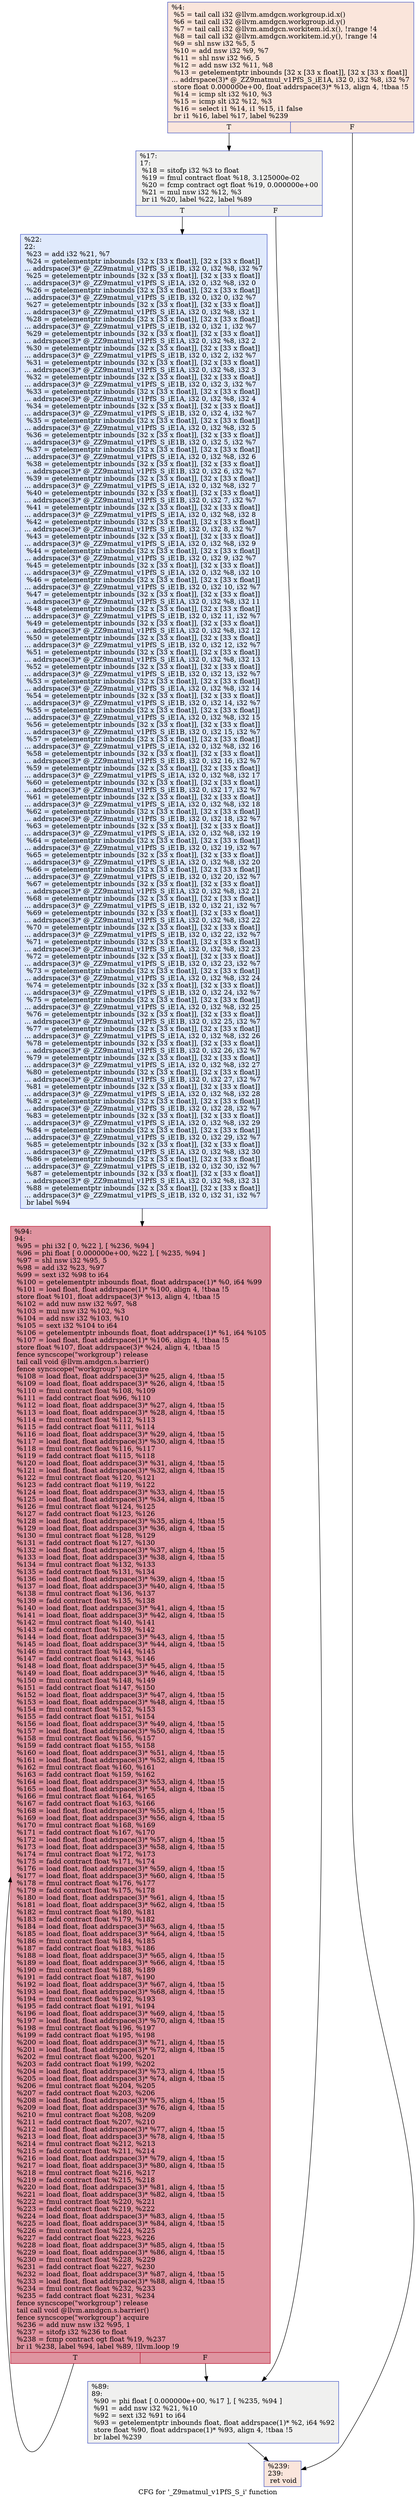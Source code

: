 digraph "CFG for '_Z9matmul_v1PfS_S_i' function" {
	label="CFG for '_Z9matmul_v1PfS_S_i' function";

	Node0x458ff30 [shape=record,color="#3d50c3ff", style=filled, fillcolor="#f4c5ad70",label="{%4:\l  %5 = tail call i32 @llvm.amdgcn.workgroup.id.x()\l  %6 = tail call i32 @llvm.amdgcn.workgroup.id.y()\l  %7 = tail call i32 @llvm.amdgcn.workitem.id.x(), !range !4\l  %8 = tail call i32 @llvm.amdgcn.workitem.id.y(), !range !4\l  %9 = shl nsw i32 %5, 5\l  %10 = add nsw i32 %9, %7\l  %11 = shl nsw i32 %6, 5\l  %12 = add nsw i32 %11, %8\l  %13 = getelementptr inbounds [32 x [33 x float]], [32 x [33 x float]]\l... addrspace(3)* @_ZZ9matmul_v1PfS_S_iE1A, i32 0, i32 %8, i32 %7\l  store float 0.000000e+00, float addrspace(3)* %13, align 4, !tbaa !5\l  %14 = icmp slt i32 %10, %3\l  %15 = icmp slt i32 %12, %3\l  %16 = select i1 %14, i1 %15, i1 false\l  br i1 %16, label %17, label %239\l|{<s0>T|<s1>F}}"];
	Node0x458ff30:s0 -> Node0x4591900;
	Node0x458ff30:s1 -> Node0x4593230;
	Node0x4591900 [shape=record,color="#3d50c3ff", style=filled, fillcolor="#dedcdb70",label="{%17:\l17:                                               \l  %18 = sitofp i32 %3 to float\l  %19 = fmul contract float %18, 3.125000e-02\l  %20 = fcmp contract ogt float %19, 0.000000e+00\l  %21 = mul nsw i32 %12, %3\l  br i1 %20, label %22, label %89\l|{<s0>T|<s1>F}}"];
	Node0x4591900:s0 -> Node0x4593590;
	Node0x4591900:s1 -> Node0x4593620;
	Node0x4593590 [shape=record,color="#3d50c3ff", style=filled, fillcolor="#b9d0f970",label="{%22:\l22:                                               \l  %23 = add i32 %21, %7\l  %24 = getelementptr inbounds [32 x [33 x float]], [32 x [33 x float]]\l... addrspace(3)* @_ZZ9matmul_v1PfS_S_iE1B, i32 0, i32 %8, i32 %7\l  %25 = getelementptr inbounds [32 x [33 x float]], [32 x [33 x float]]\l... addrspace(3)* @_ZZ9matmul_v1PfS_S_iE1A, i32 0, i32 %8, i32 0\l  %26 = getelementptr inbounds [32 x [33 x float]], [32 x [33 x float]]\l... addrspace(3)* @_ZZ9matmul_v1PfS_S_iE1B, i32 0, i32 0, i32 %7\l  %27 = getelementptr inbounds [32 x [33 x float]], [32 x [33 x float]]\l... addrspace(3)* @_ZZ9matmul_v1PfS_S_iE1A, i32 0, i32 %8, i32 1\l  %28 = getelementptr inbounds [32 x [33 x float]], [32 x [33 x float]]\l... addrspace(3)* @_ZZ9matmul_v1PfS_S_iE1B, i32 0, i32 1, i32 %7\l  %29 = getelementptr inbounds [32 x [33 x float]], [32 x [33 x float]]\l... addrspace(3)* @_ZZ9matmul_v1PfS_S_iE1A, i32 0, i32 %8, i32 2\l  %30 = getelementptr inbounds [32 x [33 x float]], [32 x [33 x float]]\l... addrspace(3)* @_ZZ9matmul_v1PfS_S_iE1B, i32 0, i32 2, i32 %7\l  %31 = getelementptr inbounds [32 x [33 x float]], [32 x [33 x float]]\l... addrspace(3)* @_ZZ9matmul_v1PfS_S_iE1A, i32 0, i32 %8, i32 3\l  %32 = getelementptr inbounds [32 x [33 x float]], [32 x [33 x float]]\l... addrspace(3)* @_ZZ9matmul_v1PfS_S_iE1B, i32 0, i32 3, i32 %7\l  %33 = getelementptr inbounds [32 x [33 x float]], [32 x [33 x float]]\l... addrspace(3)* @_ZZ9matmul_v1PfS_S_iE1A, i32 0, i32 %8, i32 4\l  %34 = getelementptr inbounds [32 x [33 x float]], [32 x [33 x float]]\l... addrspace(3)* @_ZZ9matmul_v1PfS_S_iE1B, i32 0, i32 4, i32 %7\l  %35 = getelementptr inbounds [32 x [33 x float]], [32 x [33 x float]]\l... addrspace(3)* @_ZZ9matmul_v1PfS_S_iE1A, i32 0, i32 %8, i32 5\l  %36 = getelementptr inbounds [32 x [33 x float]], [32 x [33 x float]]\l... addrspace(3)* @_ZZ9matmul_v1PfS_S_iE1B, i32 0, i32 5, i32 %7\l  %37 = getelementptr inbounds [32 x [33 x float]], [32 x [33 x float]]\l... addrspace(3)* @_ZZ9matmul_v1PfS_S_iE1A, i32 0, i32 %8, i32 6\l  %38 = getelementptr inbounds [32 x [33 x float]], [32 x [33 x float]]\l... addrspace(3)* @_ZZ9matmul_v1PfS_S_iE1B, i32 0, i32 6, i32 %7\l  %39 = getelementptr inbounds [32 x [33 x float]], [32 x [33 x float]]\l... addrspace(3)* @_ZZ9matmul_v1PfS_S_iE1A, i32 0, i32 %8, i32 7\l  %40 = getelementptr inbounds [32 x [33 x float]], [32 x [33 x float]]\l... addrspace(3)* @_ZZ9matmul_v1PfS_S_iE1B, i32 0, i32 7, i32 %7\l  %41 = getelementptr inbounds [32 x [33 x float]], [32 x [33 x float]]\l... addrspace(3)* @_ZZ9matmul_v1PfS_S_iE1A, i32 0, i32 %8, i32 8\l  %42 = getelementptr inbounds [32 x [33 x float]], [32 x [33 x float]]\l... addrspace(3)* @_ZZ9matmul_v1PfS_S_iE1B, i32 0, i32 8, i32 %7\l  %43 = getelementptr inbounds [32 x [33 x float]], [32 x [33 x float]]\l... addrspace(3)* @_ZZ9matmul_v1PfS_S_iE1A, i32 0, i32 %8, i32 9\l  %44 = getelementptr inbounds [32 x [33 x float]], [32 x [33 x float]]\l... addrspace(3)* @_ZZ9matmul_v1PfS_S_iE1B, i32 0, i32 9, i32 %7\l  %45 = getelementptr inbounds [32 x [33 x float]], [32 x [33 x float]]\l... addrspace(3)* @_ZZ9matmul_v1PfS_S_iE1A, i32 0, i32 %8, i32 10\l  %46 = getelementptr inbounds [32 x [33 x float]], [32 x [33 x float]]\l... addrspace(3)* @_ZZ9matmul_v1PfS_S_iE1B, i32 0, i32 10, i32 %7\l  %47 = getelementptr inbounds [32 x [33 x float]], [32 x [33 x float]]\l... addrspace(3)* @_ZZ9matmul_v1PfS_S_iE1A, i32 0, i32 %8, i32 11\l  %48 = getelementptr inbounds [32 x [33 x float]], [32 x [33 x float]]\l... addrspace(3)* @_ZZ9matmul_v1PfS_S_iE1B, i32 0, i32 11, i32 %7\l  %49 = getelementptr inbounds [32 x [33 x float]], [32 x [33 x float]]\l... addrspace(3)* @_ZZ9matmul_v1PfS_S_iE1A, i32 0, i32 %8, i32 12\l  %50 = getelementptr inbounds [32 x [33 x float]], [32 x [33 x float]]\l... addrspace(3)* @_ZZ9matmul_v1PfS_S_iE1B, i32 0, i32 12, i32 %7\l  %51 = getelementptr inbounds [32 x [33 x float]], [32 x [33 x float]]\l... addrspace(3)* @_ZZ9matmul_v1PfS_S_iE1A, i32 0, i32 %8, i32 13\l  %52 = getelementptr inbounds [32 x [33 x float]], [32 x [33 x float]]\l... addrspace(3)* @_ZZ9matmul_v1PfS_S_iE1B, i32 0, i32 13, i32 %7\l  %53 = getelementptr inbounds [32 x [33 x float]], [32 x [33 x float]]\l... addrspace(3)* @_ZZ9matmul_v1PfS_S_iE1A, i32 0, i32 %8, i32 14\l  %54 = getelementptr inbounds [32 x [33 x float]], [32 x [33 x float]]\l... addrspace(3)* @_ZZ9matmul_v1PfS_S_iE1B, i32 0, i32 14, i32 %7\l  %55 = getelementptr inbounds [32 x [33 x float]], [32 x [33 x float]]\l... addrspace(3)* @_ZZ9matmul_v1PfS_S_iE1A, i32 0, i32 %8, i32 15\l  %56 = getelementptr inbounds [32 x [33 x float]], [32 x [33 x float]]\l... addrspace(3)* @_ZZ9matmul_v1PfS_S_iE1B, i32 0, i32 15, i32 %7\l  %57 = getelementptr inbounds [32 x [33 x float]], [32 x [33 x float]]\l... addrspace(3)* @_ZZ9matmul_v1PfS_S_iE1A, i32 0, i32 %8, i32 16\l  %58 = getelementptr inbounds [32 x [33 x float]], [32 x [33 x float]]\l... addrspace(3)* @_ZZ9matmul_v1PfS_S_iE1B, i32 0, i32 16, i32 %7\l  %59 = getelementptr inbounds [32 x [33 x float]], [32 x [33 x float]]\l... addrspace(3)* @_ZZ9matmul_v1PfS_S_iE1A, i32 0, i32 %8, i32 17\l  %60 = getelementptr inbounds [32 x [33 x float]], [32 x [33 x float]]\l... addrspace(3)* @_ZZ9matmul_v1PfS_S_iE1B, i32 0, i32 17, i32 %7\l  %61 = getelementptr inbounds [32 x [33 x float]], [32 x [33 x float]]\l... addrspace(3)* @_ZZ9matmul_v1PfS_S_iE1A, i32 0, i32 %8, i32 18\l  %62 = getelementptr inbounds [32 x [33 x float]], [32 x [33 x float]]\l... addrspace(3)* @_ZZ9matmul_v1PfS_S_iE1B, i32 0, i32 18, i32 %7\l  %63 = getelementptr inbounds [32 x [33 x float]], [32 x [33 x float]]\l... addrspace(3)* @_ZZ9matmul_v1PfS_S_iE1A, i32 0, i32 %8, i32 19\l  %64 = getelementptr inbounds [32 x [33 x float]], [32 x [33 x float]]\l... addrspace(3)* @_ZZ9matmul_v1PfS_S_iE1B, i32 0, i32 19, i32 %7\l  %65 = getelementptr inbounds [32 x [33 x float]], [32 x [33 x float]]\l... addrspace(3)* @_ZZ9matmul_v1PfS_S_iE1A, i32 0, i32 %8, i32 20\l  %66 = getelementptr inbounds [32 x [33 x float]], [32 x [33 x float]]\l... addrspace(3)* @_ZZ9matmul_v1PfS_S_iE1B, i32 0, i32 20, i32 %7\l  %67 = getelementptr inbounds [32 x [33 x float]], [32 x [33 x float]]\l... addrspace(3)* @_ZZ9matmul_v1PfS_S_iE1A, i32 0, i32 %8, i32 21\l  %68 = getelementptr inbounds [32 x [33 x float]], [32 x [33 x float]]\l... addrspace(3)* @_ZZ9matmul_v1PfS_S_iE1B, i32 0, i32 21, i32 %7\l  %69 = getelementptr inbounds [32 x [33 x float]], [32 x [33 x float]]\l... addrspace(3)* @_ZZ9matmul_v1PfS_S_iE1A, i32 0, i32 %8, i32 22\l  %70 = getelementptr inbounds [32 x [33 x float]], [32 x [33 x float]]\l... addrspace(3)* @_ZZ9matmul_v1PfS_S_iE1B, i32 0, i32 22, i32 %7\l  %71 = getelementptr inbounds [32 x [33 x float]], [32 x [33 x float]]\l... addrspace(3)* @_ZZ9matmul_v1PfS_S_iE1A, i32 0, i32 %8, i32 23\l  %72 = getelementptr inbounds [32 x [33 x float]], [32 x [33 x float]]\l... addrspace(3)* @_ZZ9matmul_v1PfS_S_iE1B, i32 0, i32 23, i32 %7\l  %73 = getelementptr inbounds [32 x [33 x float]], [32 x [33 x float]]\l... addrspace(3)* @_ZZ9matmul_v1PfS_S_iE1A, i32 0, i32 %8, i32 24\l  %74 = getelementptr inbounds [32 x [33 x float]], [32 x [33 x float]]\l... addrspace(3)* @_ZZ9matmul_v1PfS_S_iE1B, i32 0, i32 24, i32 %7\l  %75 = getelementptr inbounds [32 x [33 x float]], [32 x [33 x float]]\l... addrspace(3)* @_ZZ9matmul_v1PfS_S_iE1A, i32 0, i32 %8, i32 25\l  %76 = getelementptr inbounds [32 x [33 x float]], [32 x [33 x float]]\l... addrspace(3)* @_ZZ9matmul_v1PfS_S_iE1B, i32 0, i32 25, i32 %7\l  %77 = getelementptr inbounds [32 x [33 x float]], [32 x [33 x float]]\l... addrspace(3)* @_ZZ9matmul_v1PfS_S_iE1A, i32 0, i32 %8, i32 26\l  %78 = getelementptr inbounds [32 x [33 x float]], [32 x [33 x float]]\l... addrspace(3)* @_ZZ9matmul_v1PfS_S_iE1B, i32 0, i32 26, i32 %7\l  %79 = getelementptr inbounds [32 x [33 x float]], [32 x [33 x float]]\l... addrspace(3)* @_ZZ9matmul_v1PfS_S_iE1A, i32 0, i32 %8, i32 27\l  %80 = getelementptr inbounds [32 x [33 x float]], [32 x [33 x float]]\l... addrspace(3)* @_ZZ9matmul_v1PfS_S_iE1B, i32 0, i32 27, i32 %7\l  %81 = getelementptr inbounds [32 x [33 x float]], [32 x [33 x float]]\l... addrspace(3)* @_ZZ9matmul_v1PfS_S_iE1A, i32 0, i32 %8, i32 28\l  %82 = getelementptr inbounds [32 x [33 x float]], [32 x [33 x float]]\l... addrspace(3)* @_ZZ9matmul_v1PfS_S_iE1B, i32 0, i32 28, i32 %7\l  %83 = getelementptr inbounds [32 x [33 x float]], [32 x [33 x float]]\l... addrspace(3)* @_ZZ9matmul_v1PfS_S_iE1A, i32 0, i32 %8, i32 29\l  %84 = getelementptr inbounds [32 x [33 x float]], [32 x [33 x float]]\l... addrspace(3)* @_ZZ9matmul_v1PfS_S_iE1B, i32 0, i32 29, i32 %7\l  %85 = getelementptr inbounds [32 x [33 x float]], [32 x [33 x float]]\l... addrspace(3)* @_ZZ9matmul_v1PfS_S_iE1A, i32 0, i32 %8, i32 30\l  %86 = getelementptr inbounds [32 x [33 x float]], [32 x [33 x float]]\l... addrspace(3)* @_ZZ9matmul_v1PfS_S_iE1B, i32 0, i32 30, i32 %7\l  %87 = getelementptr inbounds [32 x [33 x float]], [32 x [33 x float]]\l... addrspace(3)* @_ZZ9matmul_v1PfS_S_iE1A, i32 0, i32 %8, i32 31\l  %88 = getelementptr inbounds [32 x [33 x float]], [32 x [33 x float]]\l... addrspace(3)* @_ZZ9matmul_v1PfS_S_iE1B, i32 0, i32 31, i32 %7\l  br label %94\l}"];
	Node0x4593590 -> Node0x4597990;
	Node0x4593620 [shape=record,color="#3d50c3ff", style=filled, fillcolor="#dedcdb70",label="{%89:\l89:                                               \l  %90 = phi float [ 0.000000e+00, %17 ], [ %235, %94 ]\l  %91 = add nsw i32 %21, %10\l  %92 = sext i32 %91 to i64\l  %93 = getelementptr inbounds float, float addrspace(1)* %2, i64 %92\l  store float %90, float addrspace(1)* %93, align 4, !tbaa !5\l  br label %239\l}"];
	Node0x4593620 -> Node0x4593230;
	Node0x4597990 [shape=record,color="#b70d28ff", style=filled, fillcolor="#b70d2870",label="{%94:\l94:                                               \l  %95 = phi i32 [ 0, %22 ], [ %236, %94 ]\l  %96 = phi float [ 0.000000e+00, %22 ], [ %235, %94 ]\l  %97 = shl nsw i32 %95, 5\l  %98 = add i32 %23, %97\l  %99 = sext i32 %98 to i64\l  %100 = getelementptr inbounds float, float addrspace(1)* %0, i64 %99\l  %101 = load float, float addrspace(1)* %100, align 4, !tbaa !5\l  store float %101, float addrspace(3)* %13, align 4, !tbaa !5\l  %102 = add nuw nsw i32 %97, %8\l  %103 = mul nsw i32 %102, %3\l  %104 = add nsw i32 %103, %10\l  %105 = sext i32 %104 to i64\l  %106 = getelementptr inbounds float, float addrspace(1)* %1, i64 %105\l  %107 = load float, float addrspace(1)* %106, align 4, !tbaa !5\l  store float %107, float addrspace(3)* %24, align 4, !tbaa !5\l  fence syncscope(\"workgroup\") release\l  tail call void @llvm.amdgcn.s.barrier()\l  fence syncscope(\"workgroup\") acquire\l  %108 = load float, float addrspace(3)* %25, align 4, !tbaa !5\l  %109 = load float, float addrspace(3)* %26, align 4, !tbaa !5\l  %110 = fmul contract float %108, %109\l  %111 = fadd contract float %96, %110\l  %112 = load float, float addrspace(3)* %27, align 4, !tbaa !5\l  %113 = load float, float addrspace(3)* %28, align 4, !tbaa !5\l  %114 = fmul contract float %112, %113\l  %115 = fadd contract float %111, %114\l  %116 = load float, float addrspace(3)* %29, align 4, !tbaa !5\l  %117 = load float, float addrspace(3)* %30, align 4, !tbaa !5\l  %118 = fmul contract float %116, %117\l  %119 = fadd contract float %115, %118\l  %120 = load float, float addrspace(3)* %31, align 4, !tbaa !5\l  %121 = load float, float addrspace(3)* %32, align 4, !tbaa !5\l  %122 = fmul contract float %120, %121\l  %123 = fadd contract float %119, %122\l  %124 = load float, float addrspace(3)* %33, align 4, !tbaa !5\l  %125 = load float, float addrspace(3)* %34, align 4, !tbaa !5\l  %126 = fmul contract float %124, %125\l  %127 = fadd contract float %123, %126\l  %128 = load float, float addrspace(3)* %35, align 4, !tbaa !5\l  %129 = load float, float addrspace(3)* %36, align 4, !tbaa !5\l  %130 = fmul contract float %128, %129\l  %131 = fadd contract float %127, %130\l  %132 = load float, float addrspace(3)* %37, align 4, !tbaa !5\l  %133 = load float, float addrspace(3)* %38, align 4, !tbaa !5\l  %134 = fmul contract float %132, %133\l  %135 = fadd contract float %131, %134\l  %136 = load float, float addrspace(3)* %39, align 4, !tbaa !5\l  %137 = load float, float addrspace(3)* %40, align 4, !tbaa !5\l  %138 = fmul contract float %136, %137\l  %139 = fadd contract float %135, %138\l  %140 = load float, float addrspace(3)* %41, align 4, !tbaa !5\l  %141 = load float, float addrspace(3)* %42, align 4, !tbaa !5\l  %142 = fmul contract float %140, %141\l  %143 = fadd contract float %139, %142\l  %144 = load float, float addrspace(3)* %43, align 4, !tbaa !5\l  %145 = load float, float addrspace(3)* %44, align 4, !tbaa !5\l  %146 = fmul contract float %144, %145\l  %147 = fadd contract float %143, %146\l  %148 = load float, float addrspace(3)* %45, align 4, !tbaa !5\l  %149 = load float, float addrspace(3)* %46, align 4, !tbaa !5\l  %150 = fmul contract float %148, %149\l  %151 = fadd contract float %147, %150\l  %152 = load float, float addrspace(3)* %47, align 4, !tbaa !5\l  %153 = load float, float addrspace(3)* %48, align 4, !tbaa !5\l  %154 = fmul contract float %152, %153\l  %155 = fadd contract float %151, %154\l  %156 = load float, float addrspace(3)* %49, align 4, !tbaa !5\l  %157 = load float, float addrspace(3)* %50, align 4, !tbaa !5\l  %158 = fmul contract float %156, %157\l  %159 = fadd contract float %155, %158\l  %160 = load float, float addrspace(3)* %51, align 4, !tbaa !5\l  %161 = load float, float addrspace(3)* %52, align 4, !tbaa !5\l  %162 = fmul contract float %160, %161\l  %163 = fadd contract float %159, %162\l  %164 = load float, float addrspace(3)* %53, align 4, !tbaa !5\l  %165 = load float, float addrspace(3)* %54, align 4, !tbaa !5\l  %166 = fmul contract float %164, %165\l  %167 = fadd contract float %163, %166\l  %168 = load float, float addrspace(3)* %55, align 4, !tbaa !5\l  %169 = load float, float addrspace(3)* %56, align 4, !tbaa !5\l  %170 = fmul contract float %168, %169\l  %171 = fadd contract float %167, %170\l  %172 = load float, float addrspace(3)* %57, align 4, !tbaa !5\l  %173 = load float, float addrspace(3)* %58, align 4, !tbaa !5\l  %174 = fmul contract float %172, %173\l  %175 = fadd contract float %171, %174\l  %176 = load float, float addrspace(3)* %59, align 4, !tbaa !5\l  %177 = load float, float addrspace(3)* %60, align 4, !tbaa !5\l  %178 = fmul contract float %176, %177\l  %179 = fadd contract float %175, %178\l  %180 = load float, float addrspace(3)* %61, align 4, !tbaa !5\l  %181 = load float, float addrspace(3)* %62, align 4, !tbaa !5\l  %182 = fmul contract float %180, %181\l  %183 = fadd contract float %179, %182\l  %184 = load float, float addrspace(3)* %63, align 4, !tbaa !5\l  %185 = load float, float addrspace(3)* %64, align 4, !tbaa !5\l  %186 = fmul contract float %184, %185\l  %187 = fadd contract float %183, %186\l  %188 = load float, float addrspace(3)* %65, align 4, !tbaa !5\l  %189 = load float, float addrspace(3)* %66, align 4, !tbaa !5\l  %190 = fmul contract float %188, %189\l  %191 = fadd contract float %187, %190\l  %192 = load float, float addrspace(3)* %67, align 4, !tbaa !5\l  %193 = load float, float addrspace(3)* %68, align 4, !tbaa !5\l  %194 = fmul contract float %192, %193\l  %195 = fadd contract float %191, %194\l  %196 = load float, float addrspace(3)* %69, align 4, !tbaa !5\l  %197 = load float, float addrspace(3)* %70, align 4, !tbaa !5\l  %198 = fmul contract float %196, %197\l  %199 = fadd contract float %195, %198\l  %200 = load float, float addrspace(3)* %71, align 4, !tbaa !5\l  %201 = load float, float addrspace(3)* %72, align 4, !tbaa !5\l  %202 = fmul contract float %200, %201\l  %203 = fadd contract float %199, %202\l  %204 = load float, float addrspace(3)* %73, align 4, !tbaa !5\l  %205 = load float, float addrspace(3)* %74, align 4, !tbaa !5\l  %206 = fmul contract float %204, %205\l  %207 = fadd contract float %203, %206\l  %208 = load float, float addrspace(3)* %75, align 4, !tbaa !5\l  %209 = load float, float addrspace(3)* %76, align 4, !tbaa !5\l  %210 = fmul contract float %208, %209\l  %211 = fadd contract float %207, %210\l  %212 = load float, float addrspace(3)* %77, align 4, !tbaa !5\l  %213 = load float, float addrspace(3)* %78, align 4, !tbaa !5\l  %214 = fmul contract float %212, %213\l  %215 = fadd contract float %211, %214\l  %216 = load float, float addrspace(3)* %79, align 4, !tbaa !5\l  %217 = load float, float addrspace(3)* %80, align 4, !tbaa !5\l  %218 = fmul contract float %216, %217\l  %219 = fadd contract float %215, %218\l  %220 = load float, float addrspace(3)* %81, align 4, !tbaa !5\l  %221 = load float, float addrspace(3)* %82, align 4, !tbaa !5\l  %222 = fmul contract float %220, %221\l  %223 = fadd contract float %219, %222\l  %224 = load float, float addrspace(3)* %83, align 4, !tbaa !5\l  %225 = load float, float addrspace(3)* %84, align 4, !tbaa !5\l  %226 = fmul contract float %224, %225\l  %227 = fadd contract float %223, %226\l  %228 = load float, float addrspace(3)* %85, align 4, !tbaa !5\l  %229 = load float, float addrspace(3)* %86, align 4, !tbaa !5\l  %230 = fmul contract float %228, %229\l  %231 = fadd contract float %227, %230\l  %232 = load float, float addrspace(3)* %87, align 4, !tbaa !5\l  %233 = load float, float addrspace(3)* %88, align 4, !tbaa !5\l  %234 = fmul contract float %232, %233\l  %235 = fadd contract float %231, %234\l  fence syncscope(\"workgroup\") release\l  tail call void @llvm.amdgcn.s.barrier()\l  fence syncscope(\"workgroup\") acquire\l  %236 = add nuw nsw i32 %95, 1\l  %237 = sitofp i32 %236 to float\l  %238 = fcmp contract ogt float %19, %237\l  br i1 %238, label %94, label %89, !llvm.loop !9\l|{<s0>T|<s1>F}}"];
	Node0x4597990:s0 -> Node0x4597990;
	Node0x4597990:s1 -> Node0x4593620;
	Node0x4593230 [shape=record,color="#3d50c3ff", style=filled, fillcolor="#f4c5ad70",label="{%239:\l239:                                              \l  ret void\l}"];
}
